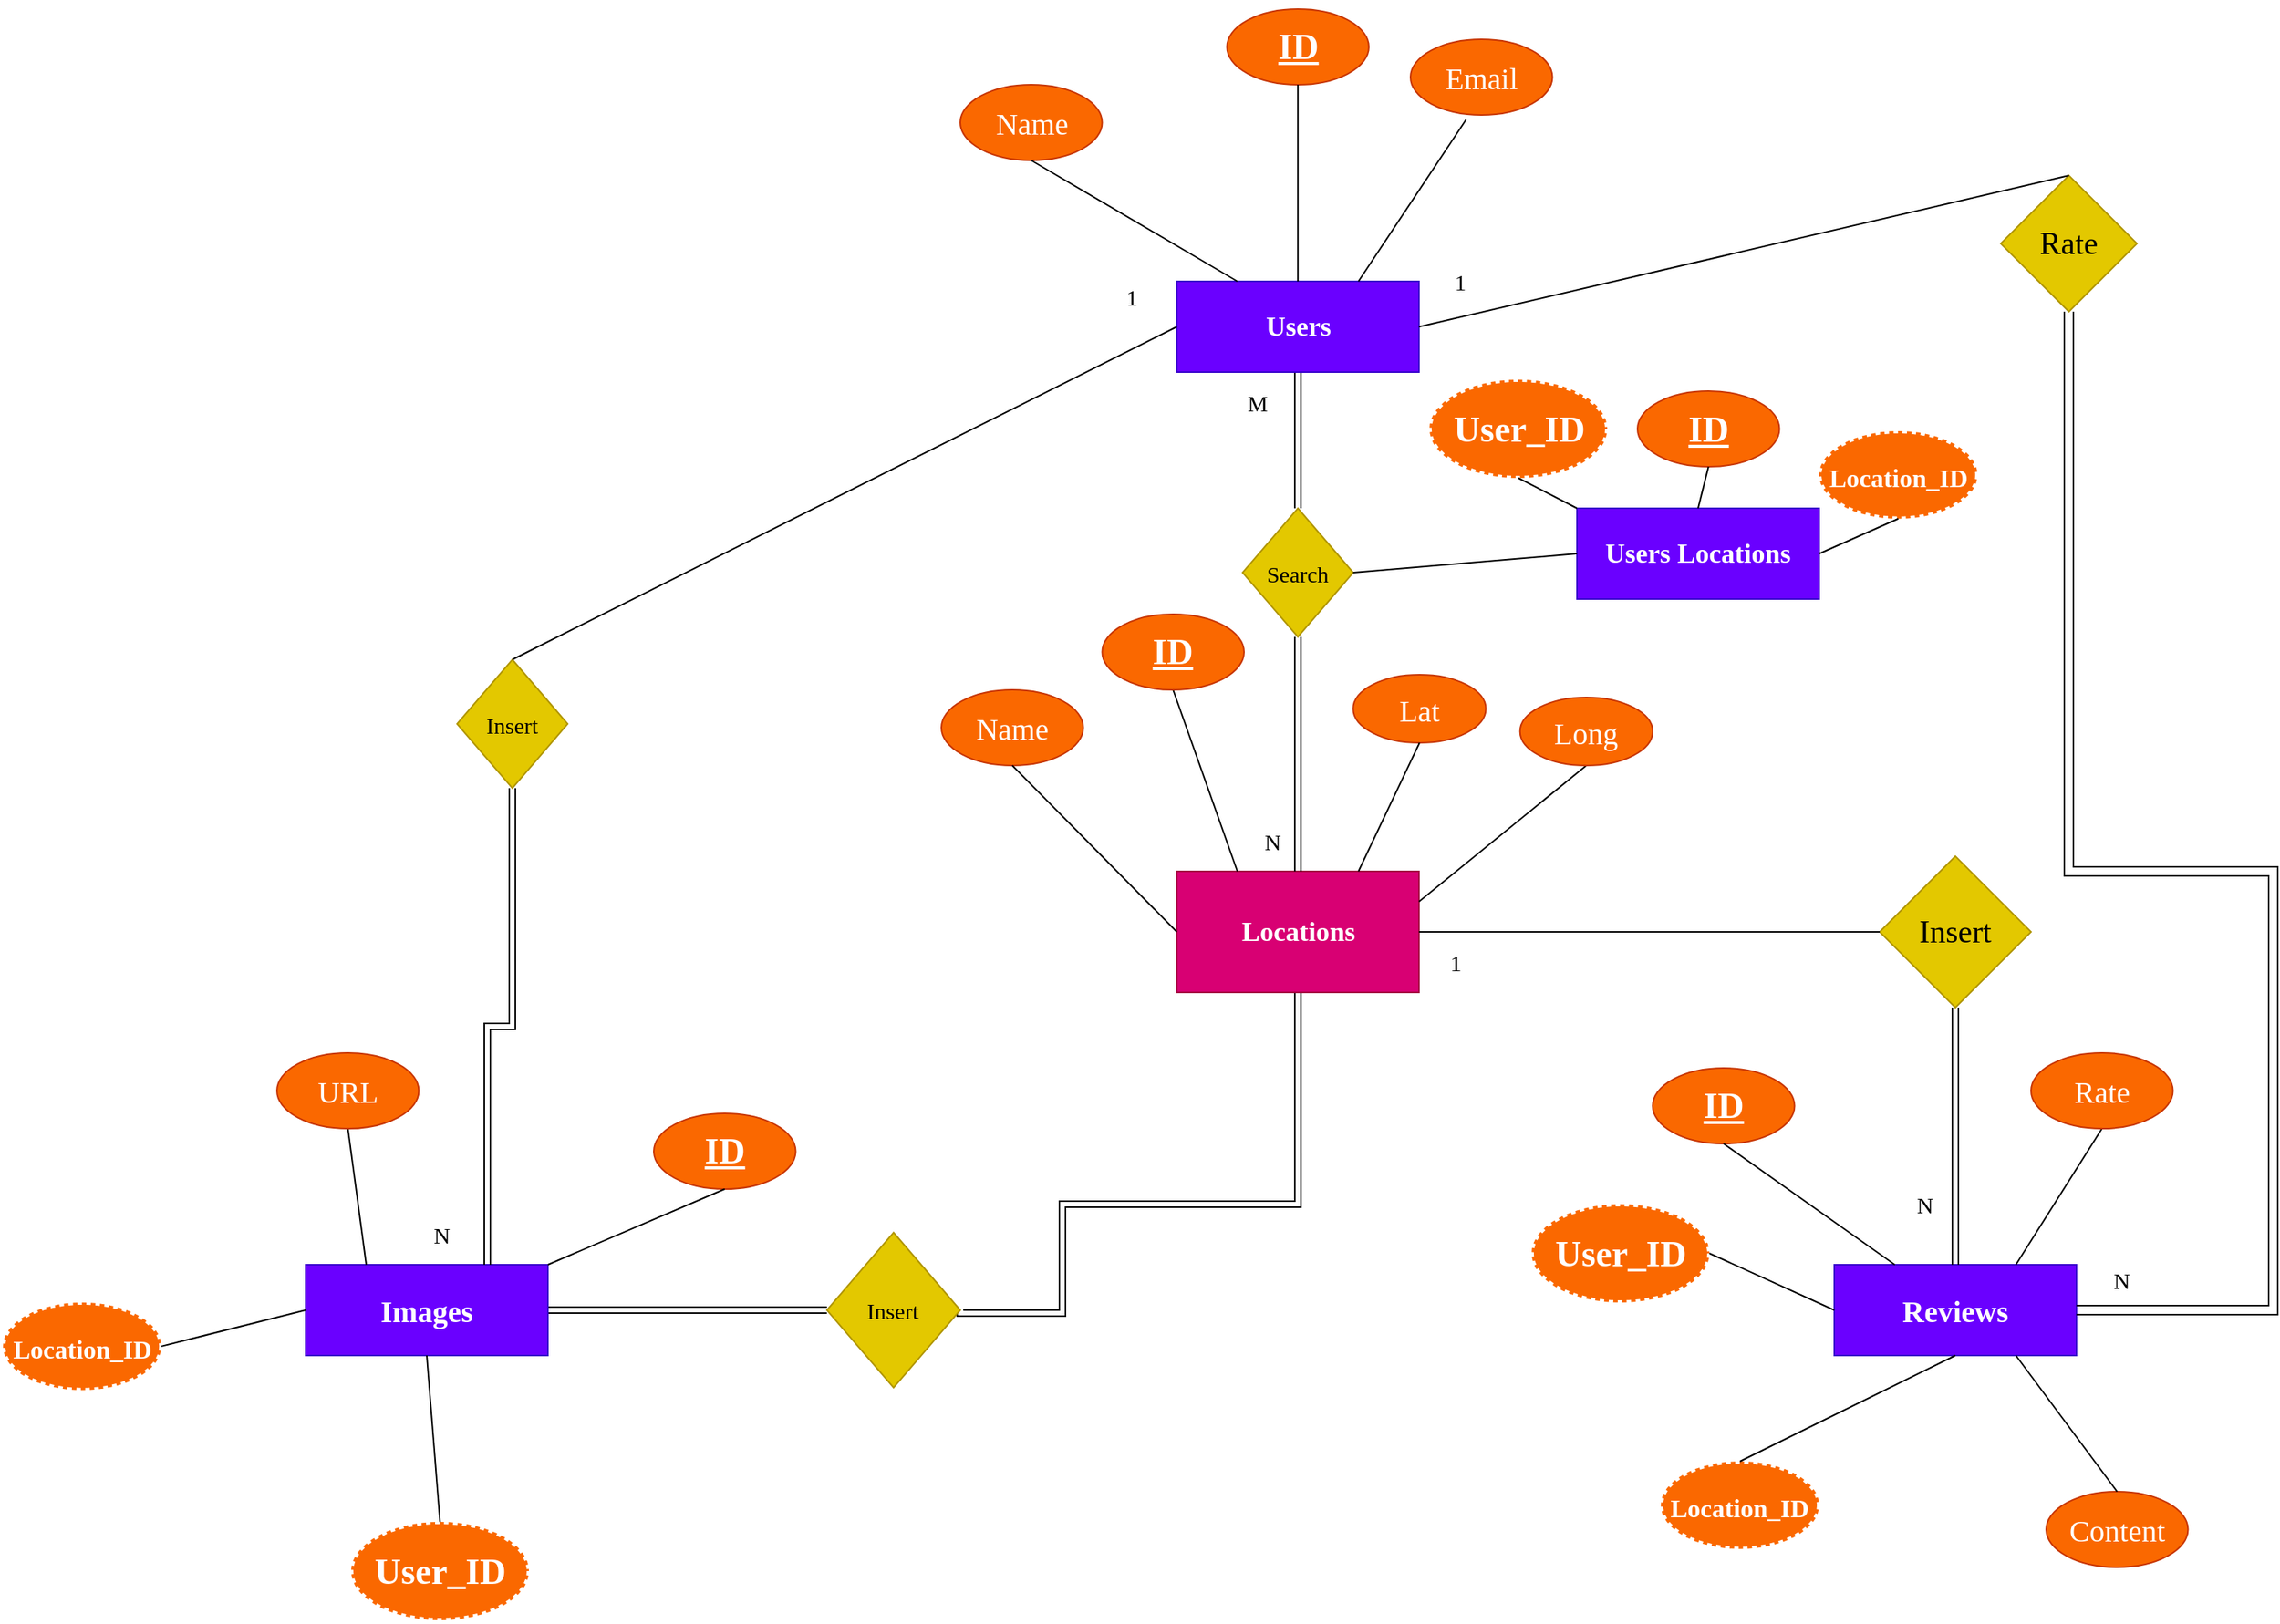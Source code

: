 <mxfile>
    <diagram id="pLtpVyUbuMatPzjlErbM" name="Page-1">
        <mxGraphModel dx="1017" dy="670" grid="1" gridSize="10" guides="1" tooltips="1" connect="1" arrows="1" fold="1" page="1" pageScale="1" pageWidth="1169" pageHeight="827" math="0" shadow="0">
            <root>
                <mxCell id="0"/>
                <mxCell id="1" parent="0"/>
                <mxCell id="198" style="edgeStyle=orthogonalEdgeStyle;shape=link;rounded=0;orthogonalLoop=1;jettySize=auto;html=1;exitX=0.5;exitY=1;exitDx=0;exitDy=0;entryX=0.5;entryY=0;entryDx=0;entryDy=0;" edge="1" parent="1" source="2" target="9">
                    <mxGeometry relative="1" as="geometry"/>
                </mxCell>
                <mxCell id="2" value="&lt;h2&gt;&lt;font face=&quot;IRANSans&quot;&gt;Users&lt;/font&gt;&lt;/h2&gt;" style="whiteSpace=wrap;html=1;fillColor=#6a00ff;strokeColor=#3700CC;fontColor=#ffffff;" parent="1" vertex="1">
                    <mxGeometry x="1085.59" y="300" width="160" height="60" as="geometry"/>
                </mxCell>
                <mxCell id="186" style="edgeStyle=orthogonalEdgeStyle;shape=link;rounded=0;orthogonalLoop=1;jettySize=auto;html=1;exitX=0.5;exitY=1;exitDx=0;exitDy=0;fontFamily=IRANSans;fontSize=21;entryX=1;entryY=0.5;entryDx=0;entryDy=0;" parent="1" source="4" target="184" edge="1">
                    <mxGeometry relative="1" as="geometry">
                        <mxPoint x="1010" y="970" as="targetPoint"/>
                        <Array as="points">
                            <mxPoint x="1166" y="910"/>
                            <mxPoint x="1010" y="910"/>
                            <mxPoint x="1010" y="982"/>
                        </Array>
                    </mxGeometry>
                </mxCell>
                <mxCell id="4" value="&lt;h2&gt;&lt;font face=&quot;IRANSans&quot;&gt;Locations&lt;/font&gt;&lt;/h2&gt;" style="whiteSpace=wrap;html=1;fillColor=#d80073;strokeColor=#A50040;fontColor=#ffffff;" parent="1" vertex="1">
                    <mxGeometry x="1085.59" y="690" width="160" height="80" as="geometry"/>
                </mxCell>
                <mxCell id="185" style="edgeStyle=orthogonalEdgeStyle;shape=link;rounded=0;orthogonalLoop=1;jettySize=auto;html=1;exitX=1;exitY=0.5;exitDx=0;exitDy=0;entryX=0;entryY=0.5;entryDx=0;entryDy=0;fontFamily=IRANSans;fontSize=21;" parent="1" source="5" target="184" edge="1">
                    <mxGeometry relative="1" as="geometry"/>
                </mxCell>
                <mxCell id="5" value="&lt;h2 style=&quot;font-size: 20px&quot;&gt;&lt;font style=&quot;font-size: 20px&quot;&gt;Images&lt;/font&gt;&lt;/h2&gt;" style="whiteSpace=wrap;html=1;fillColor=#6a00ff;strokeColor=#3700CC;fontColor=#ffffff;fontSize=20;fontFamily=IRANSans;" parent="1" vertex="1">
                    <mxGeometry x="510" y="950" width="160" height="60" as="geometry"/>
                </mxCell>
                <mxCell id="7" value="&lt;h2 style=&quot;font-size: 20px&quot;&gt;&lt;font style=&quot;font-size: 20px&quot;&gt;Reviews&lt;/font&gt;&lt;/h2&gt;" style="whiteSpace=wrap;html=1;fillColor=#6a00ff;strokeColor=#3700CC;fontColor=#ffffff;fontSize=20;fontFamily=IRANSans;" parent="1" vertex="1">
                    <mxGeometry x="1520" y="950" width="160" height="60" as="geometry"/>
                </mxCell>
                <mxCell id="166" style="edgeStyle=orthogonalEdgeStyle;shape=link;rounded=0;orthogonalLoop=1;jettySize=auto;html=1;exitX=0.5;exitY=1;exitDx=0;exitDy=0;fontFamily=IRANSans;fontSize=20;" parent="1" source="9" target="4" edge="1">
                    <mxGeometry relative="1" as="geometry"/>
                </mxCell>
                <mxCell id="9" value="&lt;p style=&quot;font-size: 15px&quot;&gt;Search&lt;/p&gt;" style="rhombus;whiteSpace=wrap;html=1;fillColor=#e3c800;strokeColor=#B09500;fontColor=#000000;fontFamily=IRANSans;fontSize=15;" parent="1" vertex="1">
                    <mxGeometry x="1129.04" y="450" width="73.09" height="85" as="geometry"/>
                </mxCell>
                <mxCell id="195" style="edgeStyle=orthogonalEdgeStyle;shape=link;rounded=0;orthogonalLoop=1;jettySize=auto;html=1;exitX=0.5;exitY=1;exitDx=0;exitDy=0;" edge="1" parent="1" source="36" target="7">
                    <mxGeometry relative="1" as="geometry"/>
                </mxCell>
                <mxCell id="36" value="&lt;p style=&quot;font-size: 21px;&quot;&gt;Insert&lt;/p&gt;" style="rhombus;whiteSpace=wrap;html=1;fillColor=#e3c800;strokeColor=#B09500;fontColor=#000000;fontFamily=IRANSans;fontSize=21;" parent="1" vertex="1">
                    <mxGeometry x="1550" y="680" width="100" height="100" as="geometry"/>
                </mxCell>
                <mxCell id="60" value="&lt;h1&gt;&lt;font face=&quot;IRANSans&quot;&gt;&lt;u&gt;ID&lt;/u&gt;&lt;/font&gt;&lt;/h1&gt;" style="ellipse;whiteSpace=wrap;html=1;fillColor=#fa6800;strokeColor=#C73500;fontColor=#FFFFFF;" parent="1" vertex="1">
                    <mxGeometry x="740.0" y="850" width="93.75" height="50" as="geometry"/>
                </mxCell>
                <mxCell id="61" value="" style="endArrow=none;html=1;fontColor=#FFFFFF;entryX=0.5;entryY=1;entryDx=0;entryDy=0;exitX=1;exitY=0;exitDx=0;exitDy=0;" parent="1" source="5" target="60" edge="1">
                    <mxGeometry width="50" height="50" relative="1" as="geometry">
                        <mxPoint x="860" y="960" as="sourcePoint"/>
                        <mxPoint x="912.469" y="1210" as="targetPoint"/>
                    </mxGeometry>
                </mxCell>
                <mxCell id="63" value="" style="endArrow=none;html=1;fontColor=#FFFFFF;exitX=0.5;exitY=1;exitDx=0;exitDy=0;entryX=0.25;entryY=0;entryDx=0;entryDy=0;" parent="1" source="159" target="5" edge="1">
                    <mxGeometry width="50" height="50" relative="1" as="geometry">
                        <mxPoint x="686.875" y="885" as="sourcePoint"/>
                        <mxPoint x="810" y="830" as="targetPoint"/>
                    </mxGeometry>
                </mxCell>
                <mxCell id="110" value="" style="endArrow=none;html=1;fontColor=#FFFFFF;entryX=0.5;entryY=1;entryDx=0;entryDy=0;exitX=0.25;exitY=0;exitDx=0;exitDy=0;" parent="1" source="4" target="161" edge="1">
                    <mxGeometry width="50" height="50" relative="1" as="geometry">
                        <mxPoint x="1058.13" y="660" as="sourcePoint"/>
                        <mxPoint x="1098.031" y="611" as="targetPoint"/>
                    </mxGeometry>
                </mxCell>
                <mxCell id="118" value="" style="endArrow=none;html=1;fontColor=#FFFFFF;entryX=0.5;entryY=1;entryDx=0;entryDy=0;exitX=1;exitY=0.25;exitDx=0;exitDy=0;" parent="1" source="4" target="163" edge="1">
                    <mxGeometry width="50" height="50" relative="1" as="geometry">
                        <mxPoint x="1251.21" y="710" as="sourcePoint"/>
                        <mxPoint x="1363.71" y="650" as="targetPoint"/>
                    </mxGeometry>
                </mxCell>
                <mxCell id="125" value="&lt;h1&gt;&lt;font&gt;&lt;u&gt;ID&lt;/u&gt;&lt;/font&gt;&lt;/h1&gt;" style="ellipse;whiteSpace=wrap;html=1;fillColor=#fa6800;strokeColor=#C73500;fontColor=#FFFFFF;fontFamily=IRANSans;" parent="1" vertex="1">
                    <mxGeometry x="1118.71" y="120" width="93.75" height="50" as="geometry"/>
                </mxCell>
                <mxCell id="126" value="" style="endArrow=none;html=1;fontColor=#FFFFFF;entryX=0.5;entryY=1;entryDx=0;entryDy=0;exitX=0.5;exitY=0;exitDx=0;exitDy=0;" parent="1" source="2" target="125" edge="1">
                    <mxGeometry width="50" height="50" relative="1" as="geometry">
                        <mxPoint x="1160" y="320" as="sourcePoint"/>
                        <mxPoint x="1210" y="270" as="targetPoint"/>
                    </mxGeometry>
                </mxCell>
                <mxCell id="128" value="&lt;font style=&quot;font-size: 20px;&quot;&gt;Email&lt;/font&gt;" style="ellipse;whiteSpace=wrap;html=1;fillColor=#fa6800;strokeColor=#C73500;fontColor=#FFFFFF;fontSize=20;fontFamily=IRANSans;" parent="1" vertex="1">
                    <mxGeometry x="1240" y="140" width="93.75" height="50" as="geometry"/>
                </mxCell>
                <mxCell id="129" value="" style="endArrow=none;html=1;fontColor=#FFFFFF;entryX=0.392;entryY=1.06;entryDx=0;entryDy=0;entryPerimeter=0;exitX=0.75;exitY=0;exitDx=0;exitDy=0;" parent="1" source="2" target="128" edge="1">
                    <mxGeometry width="50" height="50" relative="1" as="geometry">
                        <mxPoint x="1320" y="270" as="sourcePoint"/>
                        <mxPoint x="1370" y="220" as="targetPoint"/>
                    </mxGeometry>
                </mxCell>
                <mxCell id="130" value="&lt;font style=&quot;font-size: 20px;&quot;&gt;Name&lt;/font&gt;" style="ellipse;whiteSpace=wrap;html=1;fillColor=#fa6800;strokeColor=#C73500;fontColor=#FFFFFF;fontFamily=IRANSans;fontSize=20;" parent="1" vertex="1">
                    <mxGeometry x="942.5" y="170" width="93.75" height="50" as="geometry"/>
                </mxCell>
                <mxCell id="131" value="" style="endArrow=none;html=1;fontColor=#FFFFFF;entryX=0.5;entryY=1;entryDx=0;entryDy=0;exitX=0.25;exitY=0;exitDx=0;exitDy=0;" parent="1" source="2" target="130" edge="1">
                    <mxGeometry width="50" height="50" relative="1" as="geometry">
                        <mxPoint x="1160" y="310" as="sourcePoint"/>
                        <mxPoint x="1210" y="260" as="targetPoint"/>
                    </mxGeometry>
                </mxCell>
                <mxCell id="147" value="" style="endArrow=none;html=1;fontColor=#FFFFFF;entryX=0.5;entryY=1;entryDx=0;entryDy=0;exitX=0.75;exitY=0;exitDx=0;exitDy=0;" parent="1" source="7" target="160" edge="1">
                    <mxGeometry width="50" height="50" relative="1" as="geometry">
                        <mxPoint x="1603.75" y="950" as="sourcePoint"/>
                        <mxPoint x="1793.75" y="895" as="targetPoint"/>
                    </mxGeometry>
                </mxCell>
                <mxCell id="154" value="&lt;h1&gt;&lt;font face=&quot;IRANSans&quot;&gt;&lt;u&gt;ID&lt;/u&gt;&lt;/font&gt;&lt;/h1&gt;" style="ellipse;whiteSpace=wrap;html=1;fillColor=#fa6800;strokeColor=#C73500;fontColor=#FFFFFF;" parent="1" vertex="1">
                    <mxGeometry x="1400" y="820" width="93.75" height="50" as="geometry"/>
                </mxCell>
                <mxCell id="155" value="" style="endArrow=none;html=1;fontColor=#FFFFFF;entryX=0.5;entryY=1;entryDx=0;entryDy=0;exitX=0.25;exitY=0;exitDx=0;exitDy=0;" parent="1" source="7" target="154" edge="1">
                    <mxGeometry width="50" height="50" relative="1" as="geometry">
                        <mxPoint x="1518" y="980" as="sourcePoint"/>
                        <mxPoint x="1603.75" y="810" as="targetPoint"/>
                    </mxGeometry>
                </mxCell>
                <mxCell id="159" value="&lt;font style=&quot;font-size: 20px&quot;&gt;URL&lt;/font&gt;" style="ellipse;whiteSpace=wrap;html=1;fillColor=#fa6800;strokeColor=#C73500;fontColor=#FFFFFF;fontFamily=IRANSans;fontSize=20;" parent="1" vertex="1">
                    <mxGeometry x="491" y="810" width="93.75" height="50" as="geometry"/>
                </mxCell>
                <mxCell id="160" value="&lt;font style=&quot;font-size: 20px&quot;&gt;Rate&lt;/font&gt;" style="ellipse;whiteSpace=wrap;html=1;fillColor=#fa6800;strokeColor=#C73500;fontColor=#FFFFFF;fontFamily=IRANSans;fontSize=20;" parent="1" vertex="1">
                    <mxGeometry x="1650" y="810" width="93.75" height="50" as="geometry"/>
                </mxCell>
                <mxCell id="161" value="&lt;h1&gt;&lt;font&gt;&lt;u&gt;ID&lt;/u&gt;&lt;/font&gt;&lt;/h1&gt;" style="ellipse;whiteSpace=wrap;html=1;fillColor=#fa6800;strokeColor=#C73500;fontColor=#FFFFFF;fontFamily=IRANSans;" parent="1" vertex="1">
                    <mxGeometry x="1036.25" y="520" width="93.75" height="50" as="geometry"/>
                </mxCell>
                <mxCell id="162" value="&lt;font style=&quot;font-size: 20px&quot;&gt;Name&lt;/font&gt;" style="ellipse;whiteSpace=wrap;html=1;fillColor=#fa6800;strokeColor=#C73500;fontColor=#FFFFFF;fontFamily=IRANSans;fontSize=20;" parent="1" vertex="1">
                    <mxGeometry x="930" y="570" width="93.75" height="50" as="geometry"/>
                </mxCell>
                <mxCell id="163" value="Long" style="ellipse;whiteSpace=wrap;html=1;fillColor=#fa6800;strokeColor=#C73500;fontColor=#FFFFFF;fontSize=20;fontFamily=IRANSans;" parent="1" vertex="1">
                    <mxGeometry x="1312.35" y="575" width="87.65" height="45" as="geometry"/>
                </mxCell>
                <mxCell id="167" value="N" style="text;html=1;strokeColor=none;fillColor=none;align=center;verticalAlign=middle;whiteSpace=wrap;rounded=0;fontFamily=IRANSans;fontSize=15;" parent="1" vertex="1">
                    <mxGeometry x="1560" y="900" width="40" height="20" as="geometry"/>
                </mxCell>
                <mxCell id="170" value="" style="endArrow=none;html=1;fontFamily=IRANSans;fontSize=15;exitX=0;exitY=0.5;exitDx=0;exitDy=0;entryX=0.5;entryY=1;entryDx=0;entryDy=0;" parent="1" source="4" target="162" edge="1">
                    <mxGeometry width="50" height="50" relative="1" as="geometry">
                        <mxPoint x="1050" y="710" as="sourcePoint"/>
                        <mxPoint x="1019.098" y="605.45" as="targetPoint"/>
                    </mxGeometry>
                </mxCell>
                <mxCell id="172" value="" style="endArrow=none;html=1;fontFamily=IRANSans;fontSize=21;exitX=0;exitY=0.5;exitDx=0;exitDy=0;entryX=1;entryY=0.5;entryDx=0;entryDy=0;" parent="1" source="36" target="4" edge="1">
                    <mxGeometry width="50" height="50" relative="1" as="geometry">
                        <mxPoint x="1330" y="900" as="sourcePoint"/>
                        <mxPoint x="1380" y="850" as="targetPoint"/>
                    </mxGeometry>
                </mxCell>
                <mxCell id="173" value="1" style="text;html=1;strokeColor=none;fillColor=none;align=center;verticalAlign=middle;whiteSpace=wrap;rounded=0;fontFamily=IRANSans;fontSize=15;" parent="1" vertex="1">
                    <mxGeometry x="1250" y="740" width="40" height="20" as="geometry"/>
                </mxCell>
                <mxCell id="178" style="edgeStyle=orthogonalEdgeStyle;shape=link;rounded=0;orthogonalLoop=1;jettySize=auto;html=1;exitX=0.5;exitY=1;exitDx=0;exitDy=0;entryX=1;entryY=0.5;entryDx=0;entryDy=0;fontFamily=IRANSans;fontSize=21;width=6;" parent="1" source="176" target="7" edge="1">
                    <mxGeometry relative="1" as="geometry">
                        <Array as="points">
                            <mxPoint x="1675" y="690"/>
                            <mxPoint x="1810" y="690"/>
                            <mxPoint x="1810" y="980"/>
                        </Array>
                    </mxGeometry>
                </mxCell>
                <mxCell id="176" value="&lt;p style=&quot;font-size: 21px&quot;&gt;Rate&lt;/p&gt;" style="rhombus;whiteSpace=wrap;html=1;fillColor=#e3c800;strokeColor=#B09500;fontColor=#000000;fontFamily=IRANSans;fontSize=21;" parent="1" vertex="1">
                    <mxGeometry x="1630" y="230" width="90" height="90" as="geometry"/>
                </mxCell>
                <mxCell id="179" value="&lt;h1&gt;&lt;font&gt;User_ID&lt;/font&gt;&lt;/h1&gt;" style="ellipse;whiteSpace=wrap;html=1;fillColor=#fa6800;fontColor=#FFFFFF;fontFamily=IRANSans;dashed=1;dashPattern=1 1;strokeWidth=3;strokeColor=#FFFFFF;" parent="1" vertex="1">
                    <mxGeometry x="1320" y="910" width="117.5" height="65" as="geometry"/>
                </mxCell>
                <mxCell id="180" value="" style="endArrow=none;html=1;fontFamily=IRANSans;fontSize=21;entryX=0;entryY=0.5;entryDx=0;entryDy=0;exitX=1;exitY=0.5;exitDx=0;exitDy=0;" parent="1" source="179" target="7" edge="1">
                    <mxGeometry width="50" height="50" relative="1" as="geometry">
                        <mxPoint x="1390" y="860" as="sourcePoint"/>
                        <mxPoint x="1440" y="810" as="targetPoint"/>
                    </mxGeometry>
                </mxCell>
                <mxCell id="181" value="" style="endArrow=none;html=1;fontFamily=IRANSans;fontSize=21;entryX=0.5;entryY=0;entryDx=0;entryDy=0;exitX=1;exitY=0.5;exitDx=0;exitDy=0;" parent="1" source="2" target="176" edge="1">
                    <mxGeometry width="50" height="50" relative="1" as="geometry">
                        <mxPoint x="1390" y="560" as="sourcePoint"/>
                        <mxPoint x="1440" y="510" as="targetPoint"/>
                    </mxGeometry>
                </mxCell>
                <mxCell id="182" value="1" style="text;html=1;strokeColor=none;fillColor=none;align=center;verticalAlign=middle;whiteSpace=wrap;rounded=0;fontFamily=IRANSans;fontSize=15;" parent="1" vertex="1">
                    <mxGeometry x="1252.5" y="290" width="40" height="20" as="geometry"/>
                </mxCell>
                <mxCell id="183" value="N" style="text;html=1;strokeColor=none;fillColor=none;align=center;verticalAlign=middle;whiteSpace=wrap;rounded=0;fontFamily=IRANSans;fontSize=15;" parent="1" vertex="1">
                    <mxGeometry x="1690" y="950" width="40" height="20" as="geometry"/>
                </mxCell>
                <mxCell id="184" value="&lt;p style=&quot;font-size: 15px&quot;&gt;Insert&lt;/p&gt;" style="rhombus;whiteSpace=wrap;html=1;fillColor=#e3c800;strokeColor=#B09500;fontColor=#000000;fontFamily=IRANSans;fontSize=15;" parent="1" vertex="1">
                    <mxGeometry x="854.36" y="928.75" width="88.14" height="102.5" as="geometry"/>
                </mxCell>
                <mxCell id="187" value="N" style="text;html=1;strokeColor=none;fillColor=none;align=center;verticalAlign=middle;whiteSpace=wrap;rounded=0;fontFamily=IRANSans;fontSize=15;" parent="1" vertex="1">
                    <mxGeometry x="1129" y="660" width="40" height="20" as="geometry"/>
                </mxCell>
                <mxCell id="188" value="M" style="text;html=1;strokeColor=none;fillColor=none;align=center;verticalAlign=middle;whiteSpace=wrap;rounded=0;fontFamily=IRANSans;fontSize=15;" parent="1" vertex="1">
                    <mxGeometry x="1118.71" y="370" width="40" height="20" as="geometry"/>
                </mxCell>
                <mxCell id="197" value="&lt;h2&gt;&lt;font face=&quot;IRANSans&quot;&gt;Users Locations&lt;/font&gt;&lt;/h2&gt;" style="whiteSpace=wrap;html=1;fillColor=#6a00ff;strokeColor=#3700CC;fontColor=#ffffff;" vertex="1" parent="1">
                    <mxGeometry x="1350" y="450" width="160" height="60" as="geometry"/>
                </mxCell>
                <mxCell id="199" value="" style="endArrow=none;html=1;entryX=1;entryY=0.5;entryDx=0;entryDy=0;exitX=0;exitY=0.5;exitDx=0;exitDy=0;" edge="1" parent="1" source="197" target="9">
                    <mxGeometry width="50" height="50" relative="1" as="geometry">
                        <mxPoint x="930" y="550" as="sourcePoint"/>
                        <mxPoint x="980" y="500" as="targetPoint"/>
                    </mxGeometry>
                </mxCell>
                <mxCell id="202" style="edgeStyle=orthogonalEdgeStyle;shape=link;rounded=0;orthogonalLoop=1;jettySize=auto;html=1;exitX=0.5;exitY=1;exitDx=0;exitDy=0;entryX=0.75;entryY=0;entryDx=0;entryDy=0;" edge="1" parent="1" source="200" target="5">
                    <mxGeometry relative="1" as="geometry"/>
                </mxCell>
                <mxCell id="200" value="&lt;p style=&quot;font-size: 15px&quot;&gt;Insert&lt;/p&gt;" style="rhombus;whiteSpace=wrap;html=1;fillColor=#e3c800;strokeColor=#B09500;fontColor=#000000;fontFamily=IRANSans;fontSize=15;" vertex="1" parent="1">
                    <mxGeometry x="610" y="550" width="73.09" height="85" as="geometry"/>
                </mxCell>
                <mxCell id="203" value="" style="endArrow=none;html=1;entryX=0;entryY=0.5;entryDx=0;entryDy=0;exitX=0.5;exitY=0;exitDx=0;exitDy=0;" edge="1" parent="1" source="200" target="2">
                    <mxGeometry width="50" height="50" relative="1" as="geometry">
                        <mxPoint x="840" y="530" as="sourcePoint"/>
                        <mxPoint x="890" y="480" as="targetPoint"/>
                    </mxGeometry>
                </mxCell>
                <mxCell id="204" value="1" style="text;html=1;strokeColor=none;fillColor=none;align=center;verticalAlign=middle;whiteSpace=wrap;rounded=0;fontFamily=IRANSans;fontSize=15;" vertex="1" parent="1">
                    <mxGeometry x="1036.25" y="300" width="40" height="20" as="geometry"/>
                </mxCell>
                <mxCell id="205" value="N" style="text;html=1;strokeColor=none;fillColor=none;align=center;verticalAlign=middle;whiteSpace=wrap;rounded=0;fontFamily=IRANSans;fontSize=15;" vertex="1" parent="1">
                    <mxGeometry x="580" y="920" width="40" height="20" as="geometry"/>
                </mxCell>
                <mxCell id="206" value="Lat" style="ellipse;whiteSpace=wrap;html=1;fillColor=#fa6800;strokeColor=#C73500;fontColor=#FFFFFF;fontSize=20;fontFamily=IRANSans;" vertex="1" parent="1">
                    <mxGeometry x="1202.13" y="560" width="87.65" height="45" as="geometry"/>
                </mxCell>
                <mxCell id="210" value="" style="endArrow=none;html=1;entryX=0.5;entryY=1;entryDx=0;entryDy=0;exitX=0.75;exitY=0;exitDx=0;exitDy=0;" edge="1" parent="1" source="4" target="206">
                    <mxGeometry width="50" height="50" relative="1" as="geometry">
                        <mxPoint x="1110" y="710" as="sourcePoint"/>
                        <mxPoint x="1160" y="660" as="targetPoint"/>
                    </mxGeometry>
                </mxCell>
                <mxCell id="211" value="&lt;h1&gt;&lt;font&gt;&lt;u&gt;ID&lt;/u&gt;&lt;/font&gt;&lt;/h1&gt;" style="ellipse;whiteSpace=wrap;html=1;fillColor=#fa6800;strokeColor=#C73500;fontColor=#FFFFFF;fontFamily=IRANSans;" vertex="1" parent="1">
                    <mxGeometry x="1390" y="372.5" width="93.75" height="50" as="geometry"/>
                </mxCell>
                <mxCell id="212" value="&lt;h1&gt;&lt;font&gt;User_ID&lt;/font&gt;&lt;/h1&gt;" style="ellipse;whiteSpace=wrap;html=1;fillColor=#fa6800;fontColor=#FFFFFF;fontFamily=IRANSans;dashed=1;dashPattern=1 1;strokeWidth=3;strokeColor=#FFFFFF;" vertex="1" parent="1">
                    <mxGeometry x="1252.5" y="365" width="117.5" height="65" as="geometry"/>
                </mxCell>
                <mxCell id="213" value="&lt;h1&gt;&lt;font style=&quot;font-size: 17px&quot;&gt;Location_ID&lt;/font&gt;&lt;/h1&gt;" style="ellipse;whiteSpace=wrap;html=1;fillColor=#fa6800;fontColor=#FFFFFF;fontFamily=IRANSans;dashed=1;dashPattern=1 1;strokeWidth=3;strokeColor=#FFFFFF;" vertex="1" parent="1">
                    <mxGeometry x="1510" y="399" width="104.62" height="57.87" as="geometry"/>
                </mxCell>
                <mxCell id="216" value="" style="endArrow=none;html=1;entryX=0.5;entryY=1;entryDx=0;entryDy=0;exitX=0;exitY=0;exitDx=0;exitDy=0;" edge="1" parent="1" source="197" target="212">
                    <mxGeometry width="50" height="50" relative="1" as="geometry">
                        <mxPoint x="1370" y="480" as="sourcePoint"/>
                        <mxPoint x="1420" y="430" as="targetPoint"/>
                    </mxGeometry>
                </mxCell>
                <mxCell id="218" value="" style="endArrow=none;html=1;entryX=0.5;entryY=1;entryDx=0;entryDy=0;exitX=1;exitY=0.5;exitDx=0;exitDy=0;" edge="1" parent="1" source="197" target="213">
                    <mxGeometry width="50" height="50" relative="1" as="geometry">
                        <mxPoint x="1370" y="480" as="sourcePoint"/>
                        <mxPoint x="1420" y="430" as="targetPoint"/>
                    </mxGeometry>
                </mxCell>
                <mxCell id="220" value="" style="endArrow=none;html=1;entryX=0.5;entryY=1;entryDx=0;entryDy=0;exitX=0.5;exitY=0;exitDx=0;exitDy=0;" edge="1" parent="1" source="197" target="211">
                    <mxGeometry width="50" height="50" relative="1" as="geometry">
                        <mxPoint x="1370" y="480" as="sourcePoint"/>
                        <mxPoint x="1420" y="430" as="targetPoint"/>
                    </mxGeometry>
                </mxCell>
                <mxCell id="221" value="&lt;font style=&quot;font-size: 20px&quot;&gt;Content&lt;/font&gt;" style="ellipse;whiteSpace=wrap;html=1;fillColor=#fa6800;strokeColor=#C73500;fontColor=#FFFFFF;fontFamily=IRANSans;fontSize=20;" vertex="1" parent="1">
                    <mxGeometry x="1660" y="1100" width="93.75" height="50" as="geometry"/>
                </mxCell>
                <mxCell id="222" value="" style="endArrow=none;html=1;entryX=0.5;entryY=0;entryDx=0;entryDy=0;exitX=0.75;exitY=1;exitDx=0;exitDy=0;" edge="1" parent="1" source="7" target="221">
                    <mxGeometry width="50" height="50" relative="1" as="geometry">
                        <mxPoint x="1640" y="1060" as="sourcePoint"/>
                        <mxPoint x="1690" y="1010" as="targetPoint"/>
                    </mxGeometry>
                </mxCell>
                <mxCell id="224" value="&lt;h1&gt;&lt;font style=&quot;font-size: 17px&quot;&gt;Location_ID&lt;/font&gt;&lt;/h1&gt;" style="ellipse;whiteSpace=wrap;html=1;fillColor=#fa6800;fontColor=#FFFFFF;fontFamily=IRANSans;dashed=1;dashPattern=1 1;strokeWidth=3;strokeColor=#FFFFFF;" vertex="1" parent="1">
                    <mxGeometry x="1405.38" y="1080" width="104.62" height="57.87" as="geometry"/>
                </mxCell>
                <mxCell id="225" value="" style="endArrow=none;html=1;exitX=0.5;exitY=0;exitDx=0;exitDy=0;entryX=0.5;entryY=1;entryDx=0;entryDy=0;" edge="1" parent="1" source="224" target="7">
                    <mxGeometry width="50" height="50" relative="1" as="geometry">
                        <mxPoint x="1640" y="990" as="sourcePoint"/>
                        <mxPoint x="1690" y="940" as="targetPoint"/>
                    </mxGeometry>
                </mxCell>
                <mxCell id="226" value="&lt;h1&gt;&lt;font&gt;User_ID&lt;/font&gt;&lt;/h1&gt;" style="ellipse;whiteSpace=wrap;html=1;fillColor=#fa6800;fontColor=#FFFFFF;fontFamily=IRANSans;dashed=1;dashPattern=1 1;strokeWidth=3;strokeColor=#FFFFFF;" vertex="1" parent="1">
                    <mxGeometry x="540" y="1120" width="117.5" height="65" as="geometry"/>
                </mxCell>
                <mxCell id="227" value="&lt;h1&gt;&lt;font style=&quot;font-size: 17px&quot;&gt;Location_ID&lt;/font&gt;&lt;/h1&gt;" style="ellipse;whiteSpace=wrap;html=1;fillColor=#fa6800;fontColor=#FFFFFF;fontFamily=IRANSans;dashed=1;dashPattern=1 1;strokeWidth=3;strokeColor=#FFFFFF;" vertex="1" parent="1">
                    <mxGeometry x="310" y="975" width="104.62" height="57.87" as="geometry"/>
                </mxCell>
                <mxCell id="228" value="" style="endArrow=none;html=1;exitX=1;exitY=0.5;exitDx=0;exitDy=0;entryX=0;entryY=0.5;entryDx=0;entryDy=0;" edge="1" parent="1" source="227" target="5">
                    <mxGeometry width="50" height="50" relative="1" as="geometry">
                        <mxPoint x="570" y="990" as="sourcePoint"/>
                        <mxPoint x="620" y="940" as="targetPoint"/>
                    </mxGeometry>
                </mxCell>
                <mxCell id="229" value="" style="endArrow=none;html=1;exitX=0.5;exitY=0;exitDx=0;exitDy=0;entryX=0.5;entryY=1;entryDx=0;entryDy=0;" edge="1" parent="1" source="226" target="5">
                    <mxGeometry width="50" height="50" relative="1" as="geometry">
                        <mxPoint x="570" y="990" as="sourcePoint"/>
                        <mxPoint x="620" y="940" as="targetPoint"/>
                    </mxGeometry>
                </mxCell>
            </root>
        </mxGraphModel>
    </diagram>
</mxfile>
